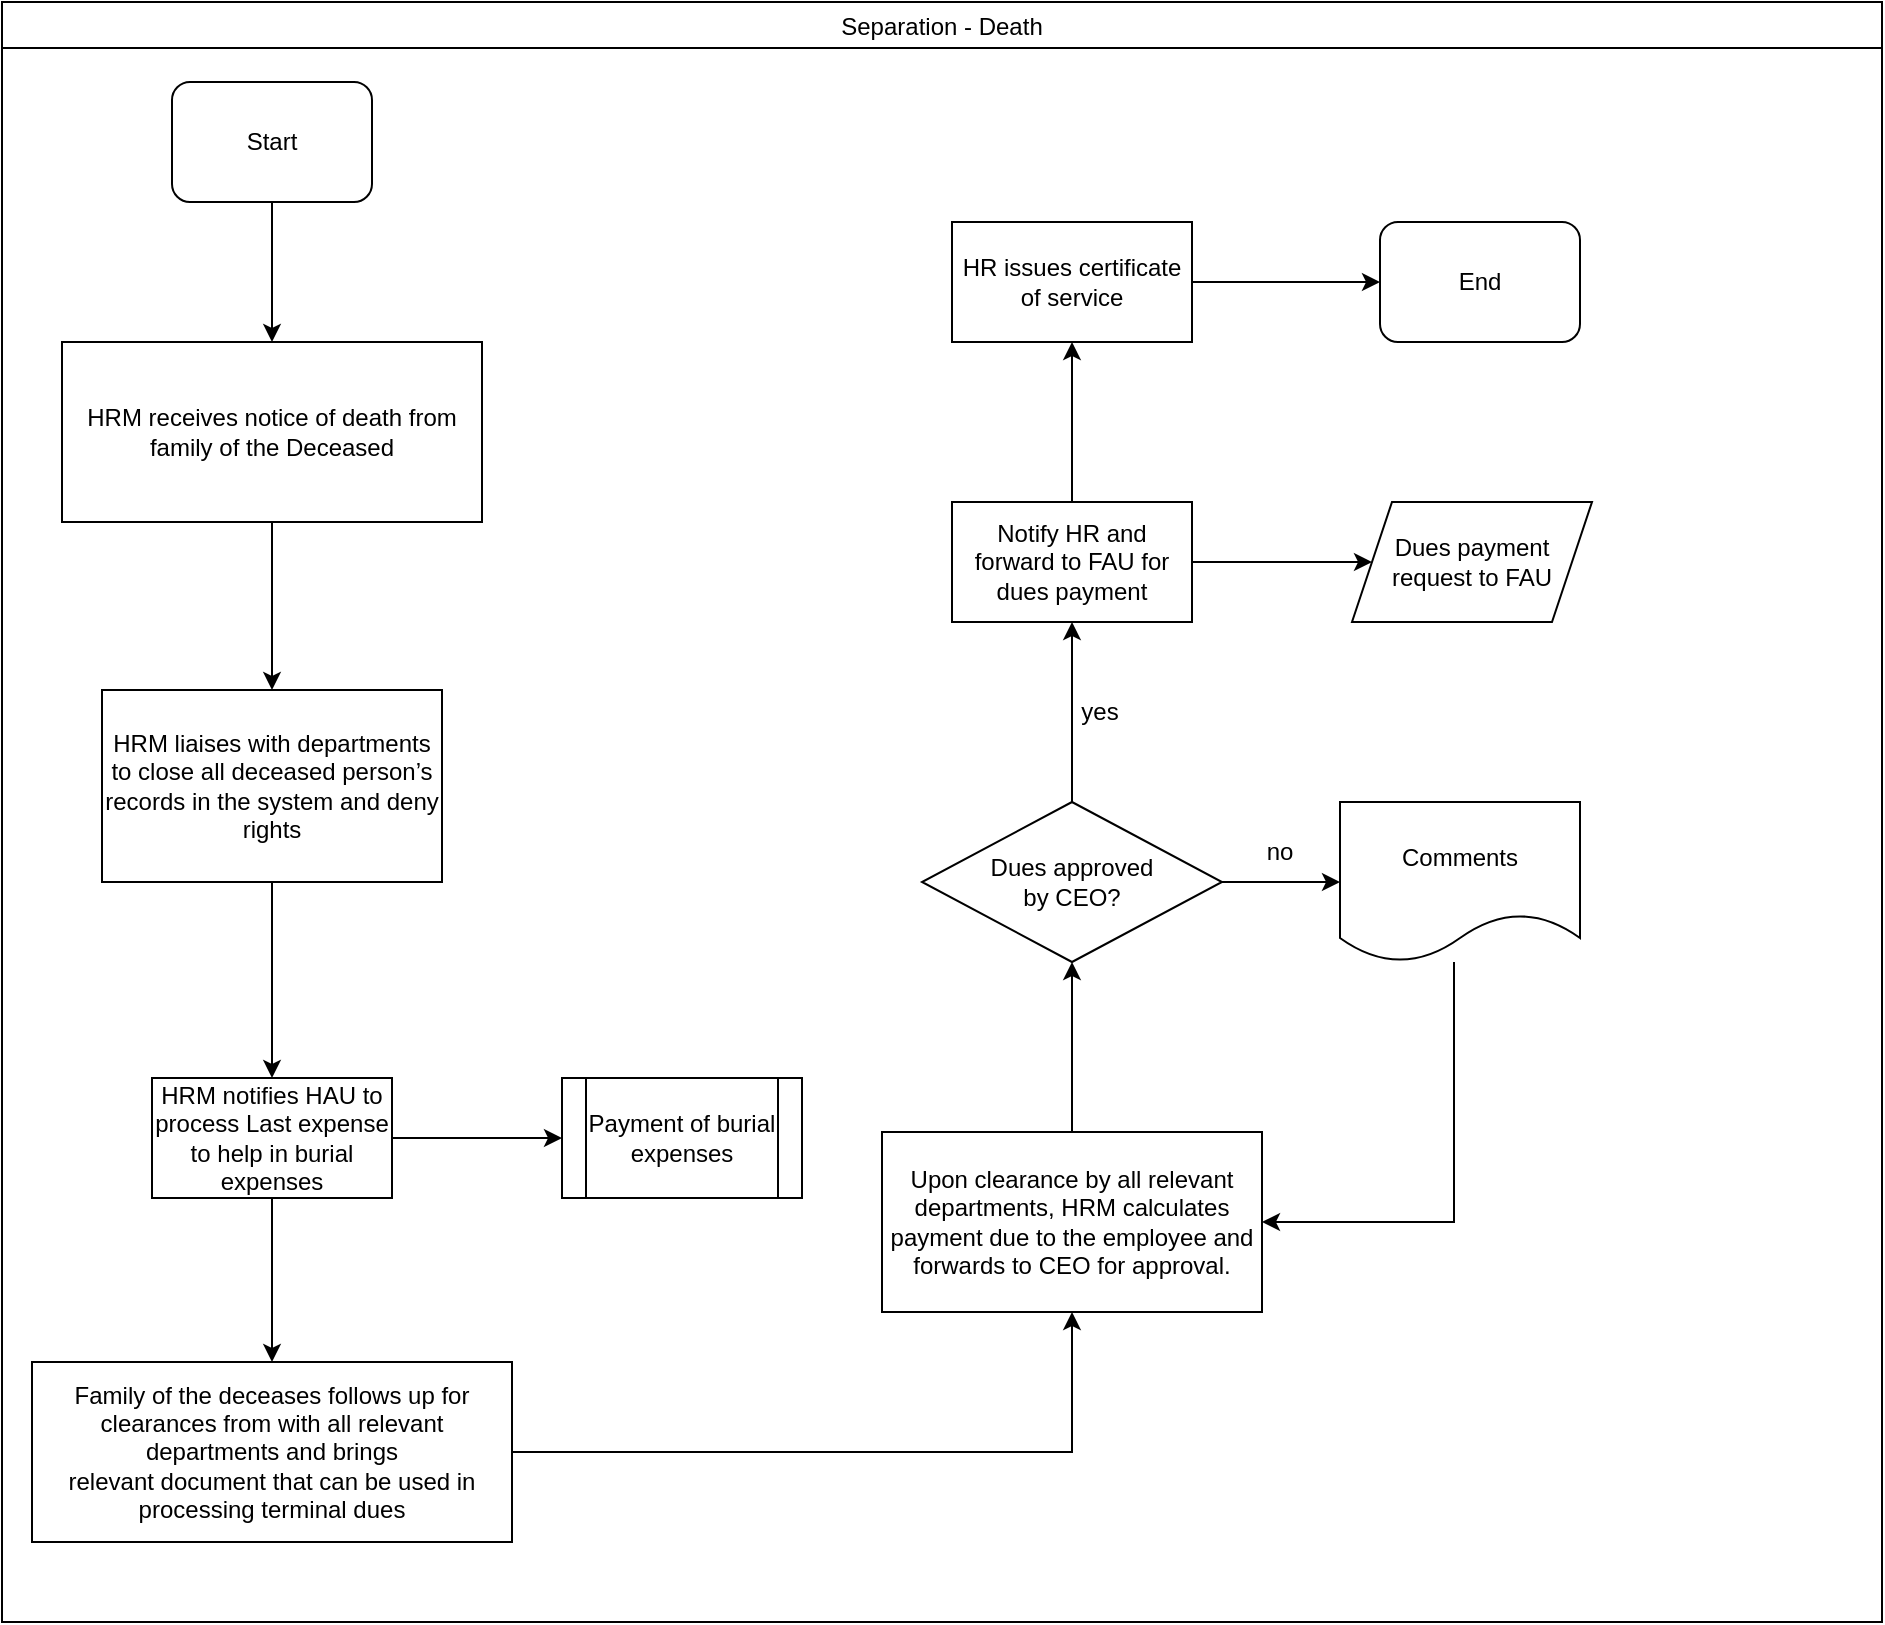 <mxfile version="14.9.3" type="github">
  <diagram id="WROv2-BoVfn-upCzBvxZ" name="Page-1">
    <mxGraphModel dx="1038" dy="508" grid="1" gridSize="10" guides="1" tooltips="1" connect="1" arrows="1" fold="1" page="1" pageScale="1" pageWidth="1169" pageHeight="827" math="0" shadow="0">
      <root>
        <mxCell id="0" />
        <mxCell id="1" parent="0" />
        <mxCell id="9rjuFVHyl2PkkspIQrqq-1" value="Separation - Death" style="swimlane;fontStyle=0" vertex="1" parent="1">
          <mxGeometry x="10" y="10" width="940" height="810" as="geometry" />
        </mxCell>
        <mxCell id="9rjuFVHyl2PkkspIQrqq-2" value="Start" style="rounded=1;whiteSpace=wrap;html=1;" vertex="1" parent="9rjuFVHyl2PkkspIQrqq-1">
          <mxGeometry x="85" y="40" width="100" height="60" as="geometry" />
        </mxCell>
        <mxCell id="9rjuFVHyl2PkkspIQrqq-3" value="" style="edgeStyle=orthogonalEdgeStyle;rounded=0;orthogonalLoop=1;jettySize=auto;html=1;" edge="1" parent="9rjuFVHyl2PkkspIQrqq-1" source="9rjuFVHyl2PkkspIQrqq-4" target="9rjuFVHyl2PkkspIQrqq-7">
          <mxGeometry relative="1" as="geometry" />
        </mxCell>
        <mxCell id="9rjuFVHyl2PkkspIQrqq-4" value="&lt;span lang=&quot;EN-GB&quot;&gt;HRM receives notice of death from &lt;/span&gt;&lt;span lang=&quot;EN-GB&quot;&gt;&lt;span lang=&quot;EN-GB&quot;&gt;family of the Deceased&lt;/span&gt;&lt;br&gt;&lt;/span&gt;" style="rounded=0;whiteSpace=wrap;html=1;" vertex="1" parent="9rjuFVHyl2PkkspIQrqq-1">
          <mxGeometry x="30" y="170" width="210" height="90" as="geometry" />
        </mxCell>
        <mxCell id="9rjuFVHyl2PkkspIQrqq-5" value="" style="edgeStyle=orthogonalEdgeStyle;rounded=0;orthogonalLoop=1;jettySize=auto;html=1;" edge="1" parent="9rjuFVHyl2PkkspIQrqq-1" source="9rjuFVHyl2PkkspIQrqq-2" target="9rjuFVHyl2PkkspIQrqq-4">
          <mxGeometry relative="1" as="geometry">
            <mxPoint x="135" y="180" as="targetPoint" />
          </mxGeometry>
        </mxCell>
        <mxCell id="9rjuFVHyl2PkkspIQrqq-27" value="" style="edgeStyle=orthogonalEdgeStyle;rounded=0;orthogonalLoop=1;jettySize=auto;html=1;" edge="1" parent="9rjuFVHyl2PkkspIQrqq-1" source="9rjuFVHyl2PkkspIQrqq-7" target="9rjuFVHyl2PkkspIQrqq-26">
          <mxGeometry relative="1" as="geometry" />
        </mxCell>
        <mxCell id="9rjuFVHyl2PkkspIQrqq-7" value="&lt;span lang=&quot;EN-GB&quot;&gt;HRM liaises with departments to close all deceased person’s records in the system and deny rights&lt;/span&gt;" style="rounded=0;whiteSpace=wrap;html=1;" vertex="1" parent="9rjuFVHyl2PkkspIQrqq-1">
          <mxGeometry x="50" y="344" width="170" height="96" as="geometry" />
        </mxCell>
        <mxCell id="9rjuFVHyl2PkkspIQrqq-8" value="" style="edgeStyle=orthogonalEdgeStyle;rounded=0;orthogonalLoop=1;jettySize=auto;html=1;" edge="1" parent="9rjuFVHyl2PkkspIQrqq-1" source="9rjuFVHyl2PkkspIQrqq-9" target="9rjuFVHyl2PkkspIQrqq-11">
          <mxGeometry relative="1" as="geometry" />
        </mxCell>
        <mxCell id="9rjuFVHyl2PkkspIQrqq-9" value="&lt;span lang=&quot;EN-GB&quot;&gt;Family of the deceases follows up for clearances from with all relevant departments and brings &lt;/span&gt;&lt;br&gt;&lt;span lang=&quot;EN-GB&quot;&gt;&lt;span lang=&quot;EN-GB&quot;&gt;relevant document that can be used in processing terminal dues&lt;/span&gt;&lt;/span&gt;" style="rounded=0;whiteSpace=wrap;html=1;" vertex="1" parent="9rjuFVHyl2PkkspIQrqq-1">
          <mxGeometry x="15" y="680" width="240" height="90" as="geometry" />
        </mxCell>
        <mxCell id="9rjuFVHyl2PkkspIQrqq-10" value="" style="edgeStyle=orthogonalEdgeStyle;rounded=0;orthogonalLoop=1;jettySize=auto;html=1;" edge="1" parent="9rjuFVHyl2PkkspIQrqq-1" source="9rjuFVHyl2PkkspIQrqq-11" target="9rjuFVHyl2PkkspIQrqq-14">
          <mxGeometry relative="1" as="geometry" />
        </mxCell>
        <mxCell id="9rjuFVHyl2PkkspIQrqq-11" value="&lt;span lang=&quot;EN-GB&quot;&gt;Upon clearance by all relevant departments, HRM calculates payment due to the employee and forwards to CEO for approval.&lt;/span&gt;" style="rounded=0;whiteSpace=wrap;html=1;" vertex="1" parent="9rjuFVHyl2PkkspIQrqq-1">
          <mxGeometry x="440" y="565" width="190" height="90" as="geometry" />
        </mxCell>
        <mxCell id="9rjuFVHyl2PkkspIQrqq-12" value="" style="edgeStyle=orthogonalEdgeStyle;rounded=0;orthogonalLoop=1;jettySize=auto;html=1;" edge="1" parent="9rjuFVHyl2PkkspIQrqq-1" source="9rjuFVHyl2PkkspIQrqq-14" target="9rjuFVHyl2PkkspIQrqq-16">
          <mxGeometry relative="1" as="geometry" />
        </mxCell>
        <mxCell id="9rjuFVHyl2PkkspIQrqq-13" value="" style="edgeStyle=orthogonalEdgeStyle;rounded=0;orthogonalLoop=1;jettySize=auto;html=1;" edge="1" parent="9rjuFVHyl2PkkspIQrqq-1" source="9rjuFVHyl2PkkspIQrqq-14" target="9rjuFVHyl2PkkspIQrqq-19">
          <mxGeometry relative="1" as="geometry" />
        </mxCell>
        <mxCell id="9rjuFVHyl2PkkspIQrqq-14" value="&lt;div&gt;Dues approved&lt;/div&gt;&lt;div&gt; by CEO?&lt;/div&gt;" style="rhombus;whiteSpace=wrap;html=1;rounded=0;" vertex="1" parent="9rjuFVHyl2PkkspIQrqq-1">
          <mxGeometry x="460" y="400" width="150" height="80" as="geometry" />
        </mxCell>
        <mxCell id="9rjuFVHyl2PkkspIQrqq-15" value="" style="edgeStyle=orthogonalEdgeStyle;rounded=0;orthogonalLoop=1;jettySize=auto;html=1;entryX=1;entryY=0.5;entryDx=0;entryDy=0;exitX=0.475;exitY=1;exitDx=0;exitDy=0;exitPerimeter=0;" edge="1" parent="9rjuFVHyl2PkkspIQrqq-1" source="9rjuFVHyl2PkkspIQrqq-16" target="9rjuFVHyl2PkkspIQrqq-11">
          <mxGeometry relative="1" as="geometry">
            <mxPoint x="729" y="570" as="targetPoint" />
          </mxGeometry>
        </mxCell>
        <mxCell id="9rjuFVHyl2PkkspIQrqq-16" value="Comments" style="shape=document;whiteSpace=wrap;html=1;boundedLbl=1;rounded=0;" vertex="1" parent="9rjuFVHyl2PkkspIQrqq-1">
          <mxGeometry x="669" y="400" width="120" height="80" as="geometry" />
        </mxCell>
        <mxCell id="9rjuFVHyl2PkkspIQrqq-17" value="" style="edgeStyle=orthogonalEdgeStyle;rounded=0;orthogonalLoop=1;jettySize=auto;html=1;" edge="1" parent="9rjuFVHyl2PkkspIQrqq-1" source="9rjuFVHyl2PkkspIQrqq-19" target="9rjuFVHyl2PkkspIQrqq-22">
          <mxGeometry relative="1" as="geometry" />
        </mxCell>
        <mxCell id="9rjuFVHyl2PkkspIQrqq-18" value="" style="edgeStyle=orthogonalEdgeStyle;rounded=0;orthogonalLoop=1;jettySize=auto;html=1;" edge="1" parent="9rjuFVHyl2PkkspIQrqq-1" source="9rjuFVHyl2PkkspIQrqq-19" target="9rjuFVHyl2PkkspIQrqq-24">
          <mxGeometry relative="1" as="geometry" />
        </mxCell>
        <mxCell id="9rjuFVHyl2PkkspIQrqq-19" value="Notify HR and forward to FAU for dues payment" style="whiteSpace=wrap;html=1;rounded=0;" vertex="1" parent="9rjuFVHyl2PkkspIQrqq-1">
          <mxGeometry x="475" y="250" width="120" height="60" as="geometry" />
        </mxCell>
        <mxCell id="9rjuFVHyl2PkkspIQrqq-20" value="yes" style="text;html=1;strokeColor=none;fillColor=none;align=center;verticalAlign=middle;whiteSpace=wrap;rounded=0;" vertex="1" parent="9rjuFVHyl2PkkspIQrqq-1">
          <mxGeometry x="529" y="345" width="40" height="20" as="geometry" />
        </mxCell>
        <mxCell id="9rjuFVHyl2PkkspIQrqq-21" value="" style="edgeStyle=orthogonalEdgeStyle;rounded=0;orthogonalLoop=1;jettySize=auto;html=1;entryX=0;entryY=0.5;entryDx=0;entryDy=0;" edge="1" parent="9rjuFVHyl2PkkspIQrqq-1" source="9rjuFVHyl2PkkspIQrqq-22" target="9rjuFVHyl2PkkspIQrqq-23">
          <mxGeometry relative="1" as="geometry">
            <mxPoint x="675" y="140" as="targetPoint" />
          </mxGeometry>
        </mxCell>
        <mxCell id="9rjuFVHyl2PkkspIQrqq-22" value="HR issues certificate of service" style="whiteSpace=wrap;html=1;rounded=0;" vertex="1" parent="9rjuFVHyl2PkkspIQrqq-1">
          <mxGeometry x="475" y="110" width="120" height="60" as="geometry" />
        </mxCell>
        <mxCell id="9rjuFVHyl2PkkspIQrqq-23" value="End" style="rounded=1;whiteSpace=wrap;html=1;" vertex="1" parent="9rjuFVHyl2PkkspIQrqq-1">
          <mxGeometry x="689" y="110" width="100" height="60" as="geometry" />
        </mxCell>
        <mxCell id="9rjuFVHyl2PkkspIQrqq-24" value="Dues payment request to FAU" style="shape=parallelogram;perimeter=parallelogramPerimeter;whiteSpace=wrap;html=1;fixedSize=1;rounded=0;" vertex="1" parent="9rjuFVHyl2PkkspIQrqq-1">
          <mxGeometry x="675" y="250" width="120" height="60" as="geometry" />
        </mxCell>
        <mxCell id="9rjuFVHyl2PkkspIQrqq-25" value="no" style="text;html=1;strokeColor=none;fillColor=none;align=center;verticalAlign=middle;whiteSpace=wrap;rounded=0;" vertex="1" parent="9rjuFVHyl2PkkspIQrqq-1">
          <mxGeometry x="619" y="415" width="40" height="20" as="geometry" />
        </mxCell>
        <mxCell id="9rjuFVHyl2PkkspIQrqq-31" value="" style="edgeStyle=orthogonalEdgeStyle;rounded=0;orthogonalLoop=1;jettySize=auto;html=1;" edge="1" parent="9rjuFVHyl2PkkspIQrqq-1" source="9rjuFVHyl2PkkspIQrqq-26" target="9rjuFVHyl2PkkspIQrqq-9">
          <mxGeometry relative="1" as="geometry" />
        </mxCell>
        <mxCell id="9rjuFVHyl2PkkspIQrqq-26" value="&lt;span lang=&quot;EN-GB&quot;&gt;HRM notifies HAU to process Last expense to help in burial expenses&lt;/span&gt;" style="whiteSpace=wrap;html=1;rounded=0;" vertex="1" parent="9rjuFVHyl2PkkspIQrqq-1">
          <mxGeometry x="75" y="538" width="120" height="60" as="geometry" />
        </mxCell>
        <mxCell id="9rjuFVHyl2PkkspIQrqq-30" value="Payment of burial expenses" style="shape=process;whiteSpace=wrap;html=1;backgroundOutline=1;" vertex="1" parent="1">
          <mxGeometry x="290" y="548" width="120" height="60" as="geometry" />
        </mxCell>
        <mxCell id="9rjuFVHyl2PkkspIQrqq-29" value="" style="edgeStyle=orthogonalEdgeStyle;rounded=0;orthogonalLoop=1;jettySize=auto;html=1;" edge="1" parent="1" source="9rjuFVHyl2PkkspIQrqq-26" target="9rjuFVHyl2PkkspIQrqq-30">
          <mxGeometry relative="1" as="geometry">
            <mxPoint x="295" y="578" as="targetPoint" />
          </mxGeometry>
        </mxCell>
      </root>
    </mxGraphModel>
  </diagram>
</mxfile>
